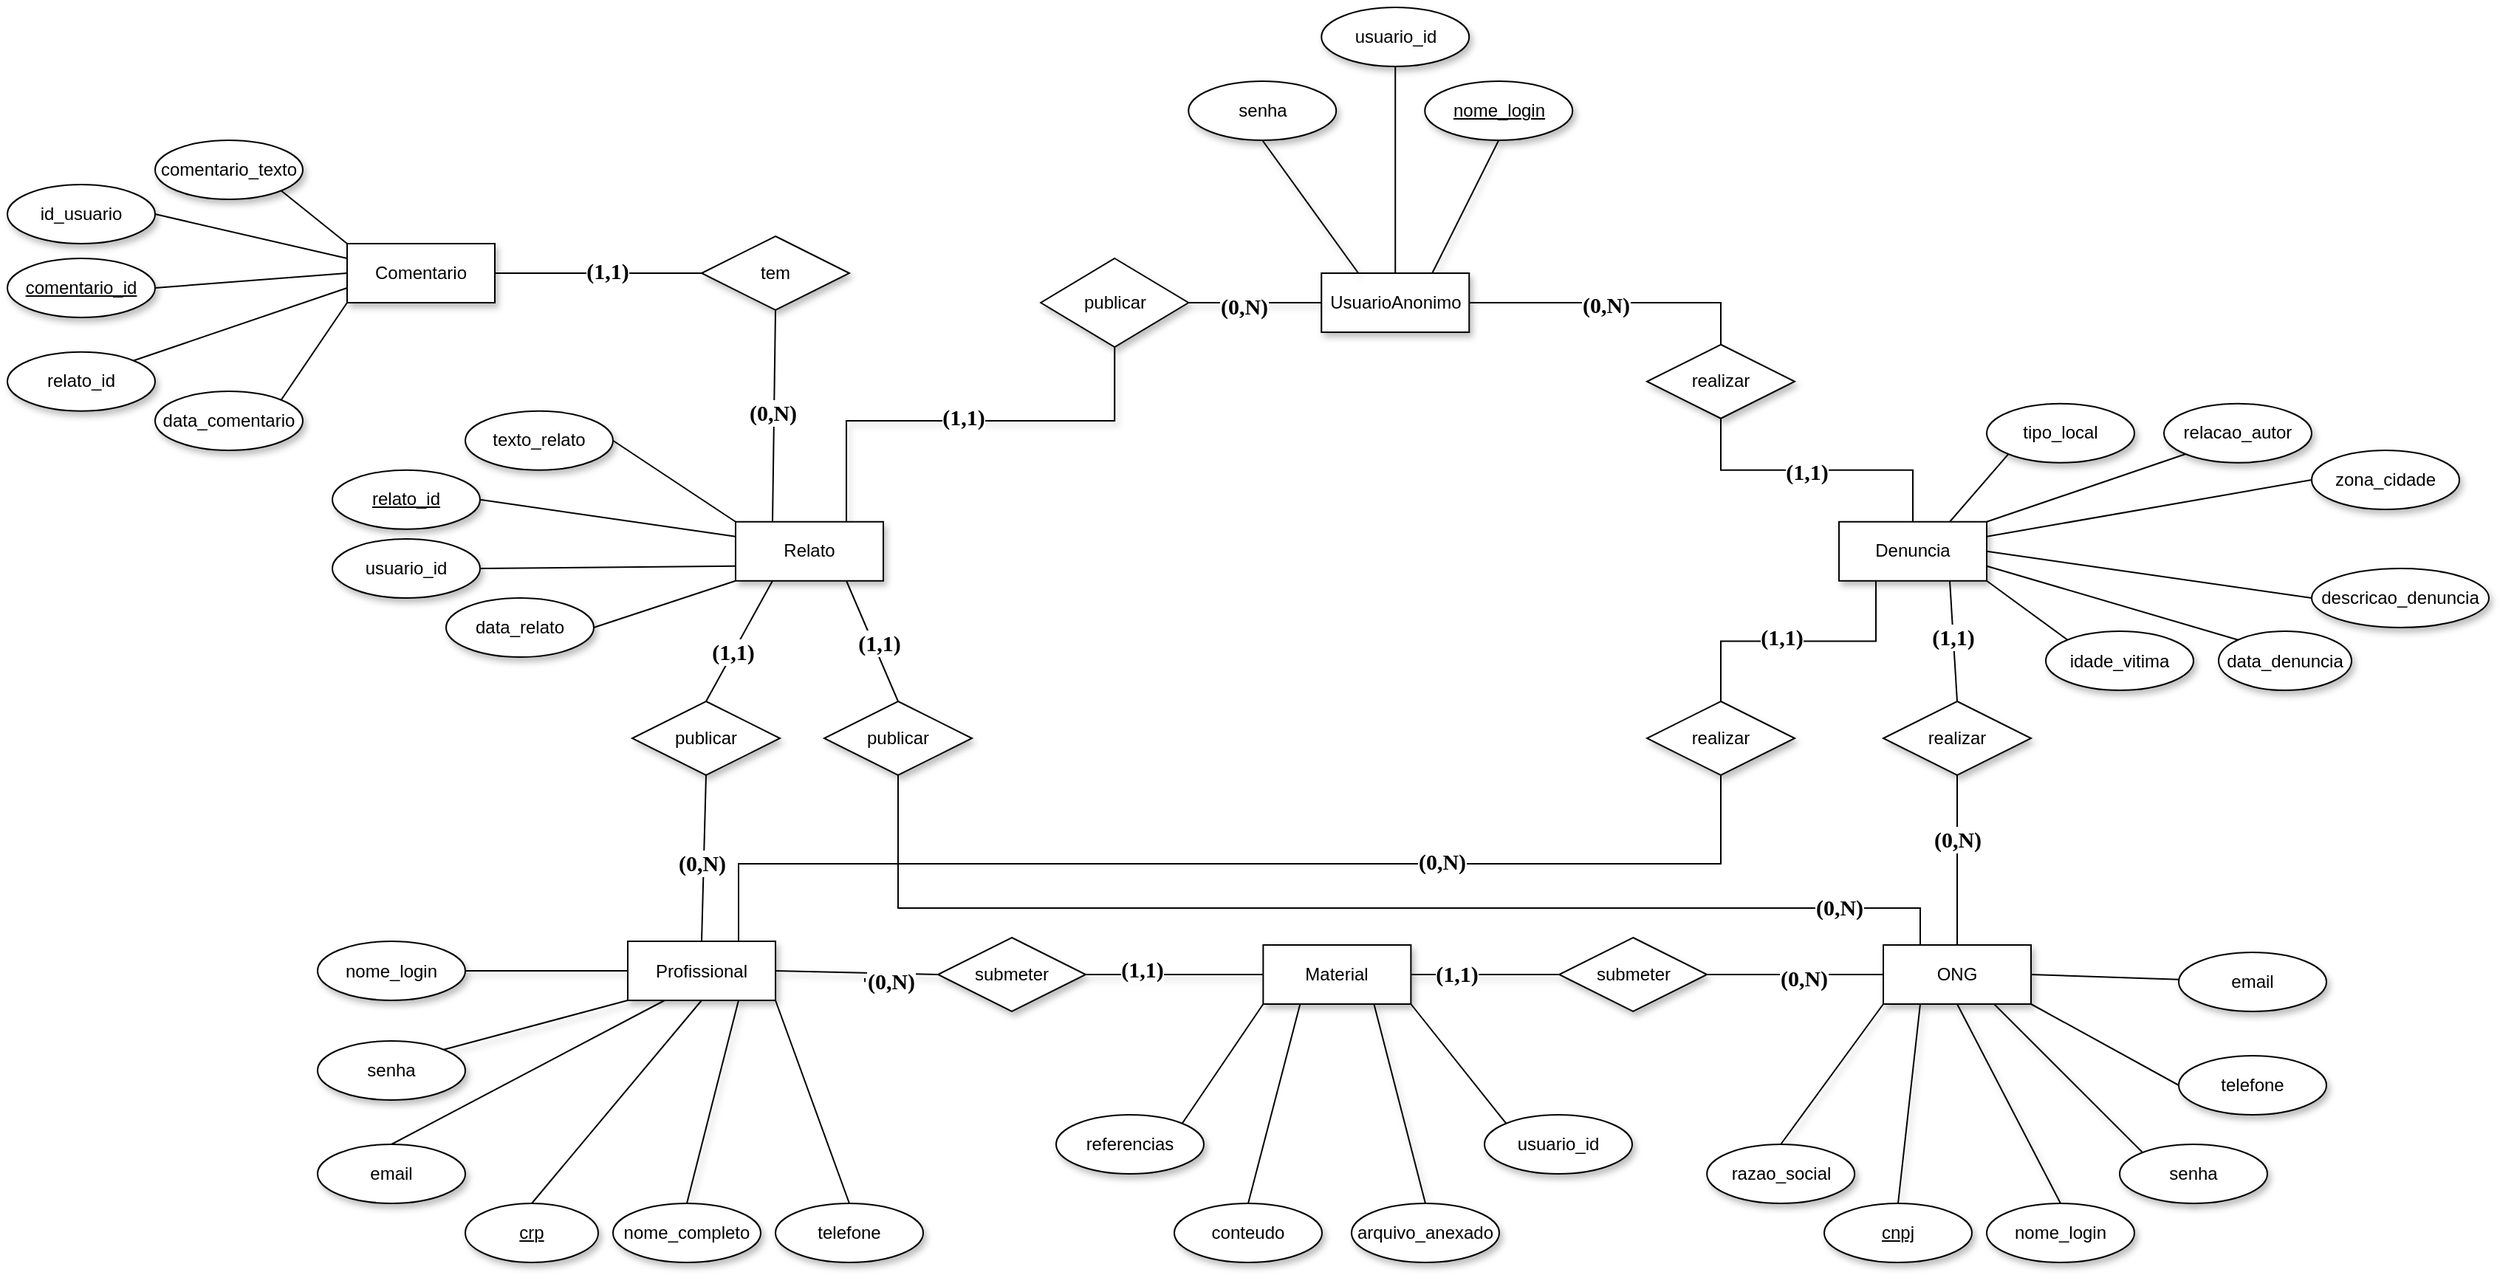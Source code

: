 <mxfile version="24.6.5" type="device">
  <diagram name="Página-1" id="iWiwzwbW_C4mwSXMXE-9">
    <mxGraphModel dx="1707" dy="1603" grid="1" gridSize="10" guides="1" tooltips="1" connect="1" arrows="1" fold="1" page="1" pageScale="1" pageWidth="827" pageHeight="1169" math="0" shadow="0">
      <root>
        <mxCell id="0" />
        <mxCell id="1" parent="0" />
        <mxCell id="LuY9t5Rripphyfl5IGte-61" style="rounded=0;orthogonalLoop=1;jettySize=auto;html=1;exitX=0;exitY=1;exitDx=0;exitDy=0;entryX=1;entryY=0;entryDx=0;entryDy=0;endArrow=none;endFill=0;labelBackgroundColor=none;strokeColor=default;fontColor=default;sketch=0;curveFitting=0;jiggle=0;shadow=1;fillStyle=auto;align=center;verticalAlign=middle;fontFamily=Helvetica;fontSize=12;fillColor=default;" parent="1" source="hKpoZKge59YQVljIcjRe-1" target="LuY9t5Rripphyfl5IGte-59" edge="1">
          <mxGeometry relative="1" as="geometry" />
        </mxCell>
        <mxCell id="LuY9t5Rripphyfl5IGte-62" style="rounded=0;orthogonalLoop=1;jettySize=auto;html=1;exitX=0;exitY=0.5;exitDx=0;exitDy=0;entryX=1;entryY=0.5;entryDx=0;entryDy=0;endArrow=none;endFill=0;labelBackgroundColor=none;strokeColor=default;fontColor=default;sketch=0;curveFitting=0;jiggle=0;shadow=1;fillStyle=auto;align=center;verticalAlign=middle;fontFamily=Helvetica;fontSize=12;fillColor=default;" parent="1" source="hKpoZKge59YQVljIcjRe-1" target="LuY9t5Rripphyfl5IGte-135" edge="1">
          <mxGeometry relative="1" as="geometry">
            <mxPoint x="-284.645" y="536.642" as="targetPoint" />
          </mxGeometry>
        </mxCell>
        <mxCell id="EmfGriHqmlcHN7oQIQZc-14" style="rounded=0;orthogonalLoop=1;jettySize=auto;html=1;entryX=0.5;entryY=0;entryDx=0;entryDy=0;endArrow=none;endFill=0;exitX=0.5;exitY=1;exitDx=0;exitDy=0;" parent="1" source="hKpoZKge59YQVljIcjRe-1" target="LuY9t5Rripphyfl5IGte-25" edge="1">
          <mxGeometry relative="1" as="geometry">
            <mxPoint x="-340" y="613" as="sourcePoint" />
            <mxPoint x="-500.0" y="647.5" as="targetPoint" />
          </mxGeometry>
        </mxCell>
        <mxCell id="q20xnqfmCr5g13peKQm8-17" style="rounded=0;hachureGap=4;orthogonalLoop=1;jettySize=auto;html=1;exitX=0.5;exitY=0;exitDx=0;exitDy=0;entryX=0.5;entryY=1;entryDx=0;entryDy=0;fontFamily=Architects Daughter;fontSource=https%3A%2F%2Ffonts.googleapis.com%2Fcss%3Ffamily%3DArchitects%2BDaughter;endArrow=none;endFill=0;" parent="1" source="hKpoZKge59YQVljIcjRe-1" target="q20xnqfmCr5g13peKQm8-16" edge="1">
          <mxGeometry relative="1" as="geometry" />
        </mxCell>
        <mxCell id="q20xnqfmCr5g13peKQm8-71" value="(0,N)" style="edgeLabel;html=1;align=center;verticalAlign=middle;resizable=0;points=[];sketch=1;hachureGap=4;jiggle=2;curveFitting=1;fontFamily=Times New Roman;fontSize=15;fontStyle=1" parent="q20xnqfmCr5g13peKQm8-17" vertex="1" connectable="0">
          <mxGeometry x="-0.036" y="2" relative="1" as="geometry">
            <mxPoint as="offset" />
          </mxGeometry>
        </mxCell>
        <mxCell id="q20xnqfmCr5g13peKQm8-39" style="edgeStyle=orthogonalEdgeStyle;rounded=0;hachureGap=4;orthogonalLoop=1;jettySize=auto;html=1;exitX=0.75;exitY=0;exitDx=0;exitDy=0;fontFamily=Architects Daughter;fontSource=https%3A%2F%2Ffonts.googleapis.com%2Fcss%3Ffamily%3DArchitects%2BDaughter;entryX=0.5;entryY=1;entryDx=0;entryDy=0;endArrow=none;endFill=0;horizontal=1;verticalAlign=middle;labelPosition=center;verticalLabelPosition=middle;align=center;labelBackgroundColor=default;fontColor=default;" parent="1" source="hKpoZKge59YQVljIcjRe-1" target="q20xnqfmCr5g13peKQm8-31" edge="1">
          <mxGeometry relative="1" as="geometry">
            <mxPoint x="230" y="540" as="targetPoint" />
            <Array as="points">
              <mxPoint x="-265" y="530" />
              <mxPoint x="400" y="530" />
            </Array>
          </mxGeometry>
        </mxCell>
        <mxCell id="q20xnqfmCr5g13peKQm8-72" value="(0,N)" style="edgeLabel;html=1;align=center;verticalAlign=middle;resizable=0;points=[];sketch=1;hachureGap=4;jiggle=2;curveFitting=1;fontFamily=Times New Roman;fontSize=15;fontStyle=1" parent="q20xnqfmCr5g13peKQm8-39" vertex="1" connectable="0">
          <mxGeometry x="-0.418" y="2" relative="1" as="geometry">
            <mxPoint x="302" as="offset" />
          </mxGeometry>
        </mxCell>
        <mxCell id="hKpoZKge59YQVljIcjRe-1" value="Profissional" style="rounded=0;arcSize=10;whiteSpace=wrap;html=1;align=center;labelBackgroundColor=none;fillColor=default;strokeColor=default;fontColor=default;sketch=0;curveFitting=0;jiggle=0;shadow=1;fillStyle=auto;verticalAlign=middle;fontFamily=Helvetica;fontSize=12;" parent="1" vertex="1">
          <mxGeometry x="-340" y="582.5" width="100" height="40" as="geometry" />
        </mxCell>
        <mxCell id="LuY9t5Rripphyfl5IGte-30" style="rounded=0;orthogonalLoop=1;jettySize=auto;html=1;exitX=0.5;exitY=0;exitDx=0;exitDy=0;entryX=0.75;entryY=1;entryDx=0;entryDy=0;endArrow=none;endFill=0;labelBackgroundColor=none;strokeColor=default;fontColor=default;sketch=0;curveFitting=0;jiggle=0;shadow=1;fillStyle=auto;align=center;verticalAlign=middle;fontFamily=Helvetica;fontSize=12;fillColor=default;" parent="1" source="hKpoZKge59YQVljIcjRe-2" target="hKpoZKge59YQVljIcjRe-1" edge="1">
          <mxGeometry relative="1" as="geometry">
            <mxPoint x="-90" y="672.5" as="targetPoint" />
          </mxGeometry>
        </mxCell>
        <mxCell id="hKpoZKge59YQVljIcjRe-2" value="nome_completo" style="ellipse;whiteSpace=wrap;html=1;align=center;labelBackgroundColor=none;fillColor=default;strokeColor=default;fontColor=default;rounded=0;sketch=0;curveFitting=0;jiggle=0;shadow=1;fillStyle=auto;verticalAlign=middle;fontFamily=Helvetica;fontSize=12;" parent="1" vertex="1">
          <mxGeometry x="-350" y="760" width="100" height="40" as="geometry" />
        </mxCell>
        <mxCell id="LuY9t5Rripphyfl5IGte-2" value="senha" style="ellipse;whiteSpace=wrap;html=1;align=center;labelBackgroundColor=none;fillColor=default;strokeColor=default;fontColor=default;rounded=0;sketch=0;curveFitting=0;jiggle=0;shadow=1;fillStyle=auto;verticalAlign=middle;fontFamily=Helvetica;fontSize=12;" parent="1" vertex="1">
          <mxGeometry x="39.62" width="100" height="40" as="geometry" />
        </mxCell>
        <mxCell id="LuY9t5Rripphyfl5IGte-21" style="rounded=0;orthogonalLoop=1;jettySize=auto;html=1;exitX=0.75;exitY=0;exitDx=0;exitDy=0;entryX=0.5;entryY=1;entryDx=0;entryDy=0;endArrow=none;endFill=0;labelBackgroundColor=none;strokeColor=default;fontColor=default;sketch=0;curveFitting=0;jiggle=0;shadow=1;fillStyle=auto;align=center;verticalAlign=middle;fontFamily=Helvetica;fontSize=12;fillColor=default;" parent="1" source="LuY9t5Rripphyfl5IGte-4" target="LuY9t5Rripphyfl5IGte-31" edge="1">
          <mxGeometry relative="1" as="geometry">
            <mxPoint x="223.62" y="70" as="targetPoint" />
          </mxGeometry>
        </mxCell>
        <mxCell id="q20xnqfmCr5g13peKQm8-35" style="edgeStyle=orthogonalEdgeStyle;rounded=0;hachureGap=4;orthogonalLoop=1;jettySize=auto;html=1;exitX=1;exitY=0.5;exitDx=0;exitDy=0;entryX=0.5;entryY=0;entryDx=0;entryDy=0;fontFamily=Architects Daughter;fontSource=https%3A%2F%2Ffonts.googleapis.com%2Fcss%3Ffamily%3DArchitects%2BDaughter;endArrow=none;endFill=0;" parent="1" source="LuY9t5Rripphyfl5IGte-4" target="q20xnqfmCr5g13peKQm8-34" edge="1">
          <mxGeometry relative="1" as="geometry" />
        </mxCell>
        <mxCell id="q20xnqfmCr5g13peKQm8-83" value="&lt;font face=&quot;Times New Roman&quot; style=&quot;font-size: 15px;&quot;&gt;&lt;b&gt;(0,N)&lt;/b&gt;&lt;/font&gt;" style="edgeLabel;html=1;align=center;verticalAlign=middle;resizable=0;points=[];sketch=1;hachureGap=4;jiggle=2;curveFitting=1;fontFamily=Architects Daughter;fontSource=https%3A%2F%2Ffonts.googleapis.com%2Fcss%3Ffamily%3DArchitects%2BDaughter;" parent="q20xnqfmCr5g13peKQm8-35" vertex="1" connectable="0">
          <mxGeometry x="-0.075" y="-1" relative="1" as="geometry">
            <mxPoint as="offset" />
          </mxGeometry>
        </mxCell>
        <mxCell id="LuY9t5Rripphyfl5IGte-4" value="UsuarioAnonimo" style="rounded=0;arcSize=10;whiteSpace=wrap;html=1;align=center;labelBackgroundColor=none;fillColor=default;strokeColor=default;fontColor=default;sketch=0;curveFitting=0;jiggle=0;shadow=1;fillStyle=auto;verticalAlign=middle;fontFamily=Helvetica;fontSize=12;" parent="1" vertex="1">
          <mxGeometry x="129.62" y="130" width="100" height="40" as="geometry" />
        </mxCell>
        <mxCell id="LuY9t5Rripphyfl5IGte-39" style="edgeStyle=orthogonalEdgeStyle;rounded=0;orthogonalLoop=1;jettySize=auto;html=1;exitX=0.75;exitY=0;exitDx=0;exitDy=0;entryX=0.5;entryY=1;entryDx=0;entryDy=0;endArrow=none;endFill=0;labelBackgroundColor=none;strokeColor=default;fontColor=default;sketch=0;curveFitting=0;jiggle=0;shadow=1;fillStyle=auto;align=center;verticalAlign=middle;fontFamily=Helvetica;fontSize=12;fillColor=default;" parent="1" source="LuY9t5Rripphyfl5IGte-10" target="LuY9t5Rripphyfl5IGte-38" edge="1">
          <mxGeometry relative="1" as="geometry">
            <Array as="points">
              <mxPoint x="-192" y="230" />
              <mxPoint x="-10" y="230" />
            </Array>
          </mxGeometry>
        </mxCell>
        <mxCell id="q20xnqfmCr5g13peKQm8-67" value="&lt;font style=&quot;font-size: 15px;&quot;&gt;(1,1)&lt;/font&gt;" style="edgeLabel;html=1;align=center;verticalAlign=middle;resizable=0;points=[];sketch=1;hachureGap=4;jiggle=2;curveFitting=1;fontFamily=Times New Roman;fontSize=15;fontStyle=1" parent="LuY9t5Rripphyfl5IGte-39" vertex="1" connectable="0">
          <mxGeometry x="-0.015" y="3" relative="1" as="geometry">
            <mxPoint as="offset" />
          </mxGeometry>
        </mxCell>
        <mxCell id="EmfGriHqmlcHN7oQIQZc-19" style="rounded=0;orthogonalLoop=1;jettySize=auto;html=1;exitX=0.25;exitY=0;exitDx=0;exitDy=0;entryX=0.5;entryY=1;entryDx=0;entryDy=0;endArrow=none;endFill=0;" parent="1" source="LuY9t5Rripphyfl5IGte-10" target="EmfGriHqmlcHN7oQIQZc-2" edge="1">
          <mxGeometry relative="1" as="geometry" />
        </mxCell>
        <mxCell id="q20xnqfmCr5g13peKQm8-65" value="&lt;font style=&quot;font-size: 15px;&quot;&gt;(0,N)&lt;/font&gt;" style="edgeLabel;html=1;align=center;verticalAlign=middle;resizable=0;points=[];sketch=1;hachureGap=4;jiggle=2;curveFitting=1;fontFamily=Times New Roman;fontStyle=1;fontSize=15;" parent="EmfGriHqmlcHN7oQIQZc-19" vertex="1" connectable="0">
          <mxGeometry x="0.044" y="1" relative="1" as="geometry">
            <mxPoint as="offset" />
          </mxGeometry>
        </mxCell>
        <mxCell id="EmfGriHqmlcHN7oQIQZc-20" style="rounded=0;orthogonalLoop=1;jettySize=auto;html=1;exitX=0;exitY=0;exitDx=0;exitDy=0;entryX=1;entryY=0.5;entryDx=0;entryDy=0;endArrow=none;endFill=0;" parent="1" source="LuY9t5Rripphyfl5IGte-10" target="OiR5odNGh1hFI9hVe7ye-8" edge="1">
          <mxGeometry relative="1" as="geometry" />
        </mxCell>
        <mxCell id="q20xnqfmCr5g13peKQm8-13" style="rounded=0;hachureGap=4;orthogonalLoop=1;jettySize=auto;html=1;exitX=0;exitY=1;exitDx=0;exitDy=0;entryX=1;entryY=0.5;entryDx=0;entryDy=0;fontFamily=Architects Daughter;fontSource=https%3A%2F%2Ffonts.googleapis.com%2Fcss%3Ffamily%3DArchitects%2BDaughter;endArrow=none;endFill=0;" parent="1" source="LuY9t5Rripphyfl5IGte-10" target="q20xnqfmCr5g13peKQm8-11" edge="1">
          <mxGeometry relative="1" as="geometry" />
        </mxCell>
        <mxCell id="q20xnqfmCr5g13peKQm8-22" style="rounded=0;hachureGap=4;orthogonalLoop=1;jettySize=auto;html=1;exitX=0.75;exitY=1;exitDx=0;exitDy=0;entryX=0.5;entryY=0;entryDx=0;entryDy=0;fontFamily=Architects Daughter;fontSource=https%3A%2F%2Ffonts.googleapis.com%2Fcss%3Ffamily%3DArchitects%2BDaughter;endArrow=none;endFill=0;" parent="1" source="LuY9t5Rripphyfl5IGte-10" target="q20xnqfmCr5g13peKQm8-20" edge="1">
          <mxGeometry relative="1" as="geometry" />
        </mxCell>
        <mxCell id="q20xnqfmCr5g13peKQm8-82" value="&lt;font face=&quot;Times New Roman&quot; style=&quot;font-size: 15px;&quot;&gt;&lt;b&gt;(1,1)&lt;/b&gt;&lt;/font&gt;" style="edgeLabel;html=1;align=center;verticalAlign=middle;resizable=0;points=[];sketch=1;hachureGap=4;jiggle=2;curveFitting=1;fontFamily=Architects Daughter;fontSource=https%3A%2F%2Ffonts.googleapis.com%2Fcss%3Ffamily%3DArchitects%2BDaughter;" parent="q20xnqfmCr5g13peKQm8-22" vertex="1" connectable="0">
          <mxGeometry x="0.055" y="4" relative="1" as="geometry">
            <mxPoint as="offset" />
          </mxGeometry>
        </mxCell>
        <mxCell id="xULdZ5vZbnuRNdjQo85l-6" style="rounded=0;hachureGap=4;orthogonalLoop=1;jettySize=auto;html=1;exitX=0;exitY=0.25;exitDx=0;exitDy=0;entryX=1;entryY=0.5;entryDx=0;entryDy=0;fontFamily=Architects Daughter;fontSource=https%3A%2F%2Ffonts.googleapis.com%2Fcss%3Ffamily%3DArchitects%2BDaughter;endArrow=none;endFill=0;" edge="1" parent="1" source="LuY9t5Rripphyfl5IGte-10" target="xULdZ5vZbnuRNdjQo85l-5">
          <mxGeometry relative="1" as="geometry" />
        </mxCell>
        <mxCell id="LuY9t5Rripphyfl5IGte-10" value="Relato" style="rounded=0;arcSize=10;whiteSpace=wrap;html=1;align=center;labelBackgroundColor=none;fillColor=default;strokeColor=default;fontColor=default;sketch=0;curveFitting=0;jiggle=0;shadow=1;fillStyle=auto;verticalAlign=middle;fontFamily=Helvetica;fontSize=12;" parent="1" vertex="1">
          <mxGeometry x="-267" y="298.38" width="100" height="40" as="geometry" />
        </mxCell>
        <mxCell id="LuY9t5Rripphyfl5IGte-42" style="edgeStyle=orthogonalEdgeStyle;rounded=0;orthogonalLoop=1;jettySize=auto;html=1;exitX=0;exitY=0.5;exitDx=0;exitDy=0;entryX=1;entryY=0.5;entryDx=0;entryDy=0;endArrow=none;endFill=0;labelBackgroundColor=none;strokeColor=default;fontColor=default;sketch=0;curveFitting=0;jiggle=0;shadow=1;fillStyle=auto;align=center;verticalAlign=middle;fontFamily=Helvetica;fontSize=12;fillColor=default;" parent="1" source="LuY9t5Rripphyfl5IGte-12" target="LuY9t5Rripphyfl5IGte-41" edge="1">
          <mxGeometry relative="1" as="geometry" />
        </mxCell>
        <mxCell id="q20xnqfmCr5g13peKQm8-80" value="(1,1)" style="edgeLabel;html=1;align=center;verticalAlign=middle;resizable=0;points=[];sketch=1;hachureGap=4;jiggle=2;curveFitting=1;fontFamily=Times New Roman;fontSize=15;fontStyle=1" parent="LuY9t5Rripphyfl5IGte-42" vertex="1" connectable="0">
          <mxGeometry x="0.377" y="-4" relative="1" as="geometry">
            <mxPoint as="offset" />
          </mxGeometry>
        </mxCell>
        <mxCell id="OiR5odNGh1hFI9hVe7ye-16" style="rounded=0;sketch=0;hachureGap=4;jiggle=0;curveFitting=0;orthogonalLoop=1;jettySize=auto;html=1;exitX=0.75;exitY=1;exitDx=0;exitDy=0;entryX=0.5;entryY=0;entryDx=0;entryDy=0;fontFamily=Helvetica;endArrow=none;endFill=0;strokeColor=default;shadow=1;fillStyle=auto;align=center;verticalAlign=middle;fontSize=12;fontColor=default;labelBackgroundColor=none;fillColor=default;" parent="1" source="LuY9t5Rripphyfl5IGte-12" target="OiR5odNGh1hFI9hVe7ye-13" edge="1">
          <mxGeometry relative="1" as="geometry" />
        </mxCell>
        <mxCell id="q20xnqfmCr5g13peKQm8-5" style="rounded=0;hachureGap=4;orthogonalLoop=1;jettySize=auto;html=1;exitX=0;exitY=1;exitDx=0;exitDy=0;entryX=1;entryY=0;entryDx=0;entryDy=0;fontFamily=Architects Daughter;fontSource=https%3A%2F%2Ffonts.googleapis.com%2Fcss%3Ffamily%3DArchitects%2BDaughter;endArrow=none;endFill=0;" parent="1" source="LuY9t5Rripphyfl5IGte-12" target="q20xnqfmCr5g13peKQm8-3" edge="1">
          <mxGeometry relative="1" as="geometry" />
        </mxCell>
        <mxCell id="q20xnqfmCr5g13peKQm8-7" style="rounded=0;hachureGap=4;orthogonalLoop=1;jettySize=auto;html=1;exitX=1;exitY=1;exitDx=0;exitDy=0;entryX=0;entryY=0;entryDx=0;entryDy=0;fontFamily=Architects Daughter;fontSource=https%3A%2F%2Ffonts.googleapis.com%2Fcss%3Ffamily%3DArchitects%2BDaughter;endArrow=none;endFill=0;" parent="1" source="LuY9t5Rripphyfl5IGte-12" target="q20xnqfmCr5g13peKQm8-6" edge="1">
          <mxGeometry relative="1" as="geometry" />
        </mxCell>
        <mxCell id="q20xnqfmCr5g13peKQm8-9" style="rounded=0;hachureGap=4;orthogonalLoop=1;jettySize=auto;html=1;exitX=0.25;exitY=1;exitDx=0;exitDy=0;entryX=0.5;entryY=0;entryDx=0;entryDy=0;fontFamily=Architects Daughter;fontSource=https%3A%2F%2Ffonts.googleapis.com%2Fcss%3Ffamily%3DArchitects%2BDaughter;endArrow=none;endFill=0;" parent="1" source="LuY9t5Rripphyfl5IGte-12" target="OiR5odNGh1hFI9hVe7ye-12" edge="1">
          <mxGeometry relative="1" as="geometry" />
        </mxCell>
        <mxCell id="LuY9t5Rripphyfl5IGte-12" value="Material" style="rounded=0;arcSize=10;whiteSpace=wrap;html=1;align=center;labelBackgroundColor=none;fillColor=default;strokeColor=default;fontColor=default;sketch=0;curveFitting=0;jiggle=0;shadow=1;fillStyle=auto;verticalAlign=middle;fontFamily=Helvetica;fontSize=12;" parent="1" vertex="1">
          <mxGeometry x="90.18" y="585" width="100" height="40" as="geometry" />
        </mxCell>
        <mxCell id="LuY9t5Rripphyfl5IGte-26" style="rounded=0;orthogonalLoop=1;jettySize=auto;html=1;exitX=0.25;exitY=1;exitDx=0;exitDy=0;entryX=0.5;entryY=0;entryDx=0;entryDy=0;endArrow=none;endFill=0;labelBackgroundColor=none;strokeColor=default;fontColor=default;sketch=0;curveFitting=0;jiggle=0;shadow=1;fillStyle=auto;align=center;verticalAlign=middle;fontFamily=Helvetica;fontSize=12;fillColor=default;" parent="1" source="LuY9t5Rripphyfl5IGte-17" target="LuY9t5Rripphyfl5IGte-24" edge="1">
          <mxGeometry relative="1" as="geometry" />
        </mxCell>
        <mxCell id="LuY9t5Rripphyfl5IGte-66" style="rounded=0;orthogonalLoop=1;jettySize=auto;html=1;exitX=0.75;exitY=1;exitDx=0;exitDy=0;entryX=0.5;entryY=1;entryDx=0;entryDy=0;endArrow=none;endFill=0;labelBackgroundColor=none;strokeColor=default;fontColor=default;sketch=0;curveFitting=0;jiggle=0;shadow=1;fillStyle=auto;align=center;verticalAlign=middle;fontFamily=Helvetica;fontSize=12;fillColor=default;" parent="1" source="LuY9t5Rripphyfl5IGte-17" target="LuY9t5Rripphyfl5IGte-64" edge="1">
          <mxGeometry relative="1" as="geometry" />
        </mxCell>
        <mxCell id="LuY9t5Rripphyfl5IGte-67" style="rounded=0;orthogonalLoop=1;jettySize=auto;html=1;exitX=0.5;exitY=1;exitDx=0;exitDy=0;entryX=0.5;entryY=0;entryDx=0;entryDy=0;endArrow=none;endFill=0;labelBackgroundColor=none;strokeColor=default;fontColor=default;sketch=0;curveFitting=0;jiggle=0;shadow=1;fillStyle=auto;align=center;verticalAlign=middle;fontFamily=Helvetica;fontSize=12;fillColor=default;" parent="1" source="LuY9t5Rripphyfl5IGte-17" target="LuY9t5Rripphyfl5IGte-134" edge="1">
          <mxGeometry relative="1" as="geometry">
            <mxPoint x="797" y="590" as="targetPoint" />
          </mxGeometry>
        </mxCell>
        <mxCell id="q20xnqfmCr5g13peKQm8-40" style="edgeStyle=orthogonalEdgeStyle;rounded=0;hachureGap=4;orthogonalLoop=1;jettySize=auto;html=1;exitX=0.25;exitY=0;exitDx=0;exitDy=0;fontFamily=Architects Daughter;fontSource=https%3A%2F%2Ffonts.googleapis.com%2Fcss%3Ffamily%3DArchitects%2BDaughter;endArrow=none;endFill=0;" parent="1" source="LuY9t5Rripphyfl5IGte-17" target="q20xnqfmCr5g13peKQm8-20" edge="1">
          <mxGeometry relative="1" as="geometry">
            <Array as="points">
              <mxPoint x="535" y="560" />
              <mxPoint x="-157" y="560" />
            </Array>
          </mxGeometry>
        </mxCell>
        <mxCell id="q20xnqfmCr5g13peKQm8-73" value="(0,N)" style="edgeLabel;html=1;align=center;verticalAlign=middle;resizable=0;points=[];sketch=1;hachureGap=4;jiggle=2;curveFitting=1;fontFamily=Times New Roman;fontSize=15;fontStyle=1" parent="q20xnqfmCr5g13peKQm8-40" vertex="1" connectable="0">
          <mxGeometry x="0.955" relative="1" as="geometry">
            <mxPoint x="637" y="71" as="offset" />
          </mxGeometry>
        </mxCell>
        <mxCell id="q20xnqfmCr5g13peKQm8-47" style="rounded=0;hachureGap=4;orthogonalLoop=1;jettySize=auto;html=1;entryX=0;entryY=0.5;entryDx=0;entryDy=0;fontFamily=Architects Daughter;fontSource=https%3A%2F%2Ffonts.googleapis.com%2Fcss%3Ffamily%3DArchitects%2BDaughter;endArrow=none;endFill=0;exitX=1;exitY=1;exitDx=0;exitDy=0;" parent="1" source="LuY9t5Rripphyfl5IGte-17" target="q20xnqfmCr5g13peKQm8-46" edge="1">
          <mxGeometry relative="1" as="geometry">
            <mxPoint x="620" y="620" as="sourcePoint" />
          </mxGeometry>
        </mxCell>
        <mxCell id="q20xnqfmCr5g13peKQm8-50" style="rounded=0;hachureGap=4;orthogonalLoop=1;jettySize=auto;html=1;exitX=1;exitY=0.5;exitDx=0;exitDy=0;fontFamily=Architects Daughter;fontSource=https%3A%2F%2Ffonts.googleapis.com%2Fcss%3Ffamily%3DArchitects%2BDaughter;endArrow=none;endFill=0;" parent="1" source="LuY9t5Rripphyfl5IGte-17" target="q20xnqfmCr5g13peKQm8-48" edge="1">
          <mxGeometry relative="1" as="geometry" />
        </mxCell>
        <mxCell id="q20xnqfmCr5g13peKQm8-52" style="rounded=0;hachureGap=4;orthogonalLoop=1;jettySize=auto;html=1;exitX=0.5;exitY=0;exitDx=0;exitDy=0;entryX=0.5;entryY=1;entryDx=0;entryDy=0;fontFamily=Architects Daughter;fontSource=https%3A%2F%2Ffonts.googleapis.com%2Fcss%3Ffamily%3DArchitects%2BDaughter;endArrow=none;endFill=0;" parent="1" source="LuY9t5Rripphyfl5IGte-17" target="q20xnqfmCr5g13peKQm8-32" edge="1">
          <mxGeometry relative="1" as="geometry" />
        </mxCell>
        <mxCell id="q20xnqfmCr5g13peKQm8-75" value="(0,N)" style="edgeLabel;html=1;align=center;verticalAlign=middle;resizable=0;points=[];sketch=1;hachureGap=4;jiggle=2;curveFitting=1;fontFamily=Times New Roman;fontSize=15;fontStyle=1" parent="q20xnqfmCr5g13peKQm8-52" vertex="1" connectable="0">
          <mxGeometry x="0.253" relative="1" as="geometry">
            <mxPoint as="offset" />
          </mxGeometry>
        </mxCell>
        <mxCell id="LuY9t5Rripphyfl5IGte-17" value="ONG" style="rounded=0;arcSize=10;whiteSpace=wrap;html=1;align=center;labelBackgroundColor=none;fillColor=default;strokeColor=default;fontColor=default;sketch=0;curveFitting=0;jiggle=0;shadow=1;fillStyle=auto;verticalAlign=middle;fontFamily=Helvetica;fontSize=12;" parent="1" vertex="1">
          <mxGeometry x="510" y="585" width="100" height="40" as="geometry" />
        </mxCell>
        <mxCell id="LuY9t5Rripphyfl5IGte-20" style="rounded=0;orthogonalLoop=1;jettySize=auto;html=1;exitX=0.25;exitY=0;exitDx=0;exitDy=0;entryX=0.5;entryY=1;entryDx=0;entryDy=0;endArrow=none;endFill=0;labelBackgroundColor=none;strokeColor=default;fontColor=default;sketch=0;curveFitting=0;jiggle=0;shadow=1;fillStyle=auto;align=center;verticalAlign=middle;fontFamily=Helvetica;fontSize=12;fillColor=default;" parent="1" source="LuY9t5Rripphyfl5IGte-4" target="LuY9t5Rripphyfl5IGte-2" edge="1">
          <mxGeometry relative="1" as="geometry" />
        </mxCell>
        <mxCell id="LuY9t5Rripphyfl5IGte-27" style="rounded=0;orthogonalLoop=1;jettySize=auto;html=1;exitX=0.5;exitY=0;exitDx=0;exitDy=0;entryX=0;entryY=1;entryDx=0;entryDy=0;endArrow=none;endFill=0;labelBackgroundColor=none;strokeColor=default;fontColor=default;sketch=0;curveFitting=0;jiggle=0;shadow=1;fillStyle=auto;align=center;verticalAlign=middle;fontFamily=Helvetica;fontSize=12;fillColor=default;" parent="1" source="LuY9t5Rripphyfl5IGte-22" target="LuY9t5Rripphyfl5IGte-17" edge="1">
          <mxGeometry relative="1" as="geometry" />
        </mxCell>
        <mxCell id="LuY9t5Rripphyfl5IGte-22" value="razao_social" style="ellipse;whiteSpace=wrap;html=1;align=center;labelBackgroundColor=none;fillColor=default;strokeColor=default;fontColor=default;rounded=0;sketch=0;curveFitting=0;jiggle=0;shadow=1;fillStyle=auto;verticalAlign=middle;fontFamily=Helvetica;fontSize=12;" parent="1" vertex="1">
          <mxGeometry x="390.58" y="720" width="100" height="40" as="geometry" />
        </mxCell>
        <mxCell id="LuY9t5Rripphyfl5IGte-24" value="cnpj" style="ellipse;whiteSpace=wrap;html=1;align=center;fontStyle=4;labelBackgroundColor=none;fillColor=default;strokeColor=default;fontColor=default;rounded=0;sketch=0;curveFitting=0;jiggle=0;shadow=1;fillStyle=auto;verticalAlign=middle;fontFamily=Helvetica;fontSize=12;" parent="1" vertex="1">
          <mxGeometry x="470" y="760" width="100" height="40" as="geometry" />
        </mxCell>
        <mxCell id="LuY9t5Rripphyfl5IGte-25" value="crp" style="ellipse;whiteSpace=wrap;html=1;align=center;fontStyle=4;labelBackgroundColor=none;fillColor=default;strokeColor=default;fontColor=default;rounded=0;sketch=0;curveFitting=0;jiggle=0;shadow=1;fillStyle=auto;verticalAlign=middle;fontFamily=Helvetica;fontSize=12;" parent="1" vertex="1">
          <mxGeometry x="-450" y="760" width="90" height="40" as="geometry" />
        </mxCell>
        <mxCell id="LuY9t5Rripphyfl5IGte-31" value="nome_login" style="ellipse;whiteSpace=wrap;html=1;align=center;fontStyle=4;labelBackgroundColor=none;fillColor=default;strokeColor=default;fontColor=default;rounded=0;sketch=0;curveFitting=0;jiggle=0;shadow=1;fillStyle=auto;verticalAlign=middle;fontFamily=Helvetica;fontSize=12;" parent="1" vertex="1">
          <mxGeometry x="199.62" width="100" height="40" as="geometry" />
        </mxCell>
        <mxCell id="LuY9t5Rripphyfl5IGte-40" style="edgeStyle=orthogonalEdgeStyle;rounded=0;orthogonalLoop=1;jettySize=auto;html=1;exitX=1;exitY=0.5;exitDx=0;exitDy=0;entryX=0;entryY=0.5;entryDx=0;entryDy=0;endArrow=none;endFill=0;labelBackgroundColor=none;strokeColor=default;fontColor=default;sketch=0;curveFitting=0;jiggle=0;shadow=1;fillStyle=auto;align=center;verticalAlign=middle;fontFamily=Helvetica;fontSize=12;fillColor=default;" parent="1" source="LuY9t5Rripphyfl5IGte-38" target="LuY9t5Rripphyfl5IGte-4" edge="1">
          <mxGeometry relative="1" as="geometry" />
        </mxCell>
        <mxCell id="q20xnqfmCr5g13peKQm8-68" value="(0,N)" style="edgeLabel;html=1;align=center;verticalAlign=middle;resizable=0;points=[];sketch=1;hachureGap=4;jiggle=2;curveFitting=1;fontFamily=Times New Roman;fontSize=15;fontStyle=1" parent="LuY9t5Rripphyfl5IGte-40" vertex="1" connectable="0">
          <mxGeometry x="-0.173" y="-2" relative="1" as="geometry">
            <mxPoint as="offset" />
          </mxGeometry>
        </mxCell>
        <mxCell id="LuY9t5Rripphyfl5IGte-38" value="publicar" style="shape=rhombus;perimeter=rhombusPerimeter;whiteSpace=wrap;html=1;align=center;labelBackgroundColor=none;fillColor=default;strokeColor=default;fontColor=default;rounded=0;sketch=0;curveFitting=0;jiggle=0;shadow=1;fillStyle=auto;verticalAlign=middle;fontFamily=Helvetica;fontSize=12;" parent="1" vertex="1">
          <mxGeometry x="-60.38" y="120" width="100" height="60" as="geometry" />
        </mxCell>
        <mxCell id="LuY9t5Rripphyfl5IGte-43" style="rounded=0;orthogonalLoop=1;jettySize=auto;html=1;exitX=0;exitY=0.5;exitDx=0;exitDy=0;entryX=1;entryY=0.5;entryDx=0;entryDy=0;endArrow=none;endFill=0;labelBackgroundColor=none;strokeColor=default;fontColor=default;sketch=0;curveFitting=0;jiggle=0;shadow=1;fillStyle=auto;align=center;verticalAlign=middle;fontFamily=Helvetica;fontSize=12;fillColor=default;" parent="1" source="LuY9t5Rripphyfl5IGte-41" target="hKpoZKge59YQVljIcjRe-1" edge="1">
          <mxGeometry relative="1" as="geometry" />
        </mxCell>
        <mxCell id="LuY9t5Rripphyfl5IGte-51" value="&#39;" style="edgeLabel;html=1;align=center;verticalAlign=middle;resizable=0;points=[];labelBackgroundColor=none;fontColor=default;rounded=0;sketch=0;curveFitting=0;jiggle=0;shadow=1;fillStyle=auto;strokeColor=default;fontFamily=Helvetica;fontSize=12;fillColor=default;" parent="LuY9t5Rripphyfl5IGte-43" vertex="1" connectable="0">
          <mxGeometry x="-0.079" y="8" relative="1" as="geometry">
            <mxPoint as="offset" />
          </mxGeometry>
        </mxCell>
        <mxCell id="q20xnqfmCr5g13peKQm8-81" value="(0,N)" style="edgeLabel;html=1;align=center;verticalAlign=middle;resizable=0;points=[];sketch=1;hachureGap=4;jiggle=2;curveFitting=1;fontFamily=Times New Roman;fontSize=15;fontStyle=1" parent="LuY9t5Rripphyfl5IGte-43" vertex="1" connectable="0">
          <mxGeometry x="-0.42" y="4" relative="1" as="geometry">
            <mxPoint as="offset" />
          </mxGeometry>
        </mxCell>
        <mxCell id="LuY9t5Rripphyfl5IGte-41" value="submeter" style="shape=rhombus;perimeter=rhombusPerimeter;whiteSpace=wrap;html=1;align=center;labelBackgroundColor=none;fillColor=default;strokeColor=default;fontColor=default;rounded=0;sketch=0;curveFitting=0;jiggle=0;shadow=1;fillStyle=auto;verticalAlign=middle;fontFamily=Helvetica;fontSize=12;" parent="1" vertex="1">
          <mxGeometry x="-130" y="580" width="100" height="50" as="geometry" />
        </mxCell>
        <mxCell id="LuY9t5Rripphyfl5IGte-46" style="edgeStyle=orthogonalEdgeStyle;rounded=0;orthogonalLoop=1;jettySize=auto;html=1;exitX=0;exitY=0.5;exitDx=0;exitDy=0;entryX=1;entryY=0.5;entryDx=0;entryDy=0;endArrow=none;endFill=0;labelBackgroundColor=none;strokeColor=default;fontColor=default;sketch=0;curveFitting=0;jiggle=0;shadow=1;fillStyle=auto;align=center;verticalAlign=middle;fontFamily=Helvetica;fontSize=12;fillColor=default;" parent="1" source="LuY9t5Rripphyfl5IGte-45" target="LuY9t5Rripphyfl5IGte-12" edge="1">
          <mxGeometry relative="1" as="geometry" />
        </mxCell>
        <mxCell id="q20xnqfmCr5g13peKQm8-79" value="(1,1)" style="edgeLabel;html=1;align=center;verticalAlign=middle;resizable=0;points=[];sketch=1;hachureGap=4;jiggle=2;curveFitting=1;fontFamily=Times New Roman;fontSize=15;fontStyle=1" parent="LuY9t5Rripphyfl5IGte-46" vertex="1" connectable="0">
          <mxGeometry x="0.399" y="-1" relative="1" as="geometry">
            <mxPoint as="offset" />
          </mxGeometry>
        </mxCell>
        <mxCell id="q20xnqfmCr5g13peKQm8-2" style="rounded=0;hachureGap=4;orthogonalLoop=1;jettySize=auto;html=1;exitX=1;exitY=0.5;exitDx=0;exitDy=0;entryX=0;entryY=0.5;entryDx=0;entryDy=0;fontFamily=Architects Daughter;fontSource=https%3A%2F%2Ffonts.googleapis.com%2Fcss%3Ffamily%3DArchitects%2BDaughter;endArrow=none;endFill=0;" parent="1" source="LuY9t5Rripphyfl5IGte-45" target="LuY9t5Rripphyfl5IGte-17" edge="1">
          <mxGeometry relative="1" as="geometry" />
        </mxCell>
        <mxCell id="q20xnqfmCr5g13peKQm8-78" value="(0,N)" style="edgeLabel;html=1;align=center;verticalAlign=middle;resizable=0;points=[];sketch=1;hachureGap=4;jiggle=2;curveFitting=1;fontFamily=Times New Roman;fontSize=15;fontStyle=1" parent="q20xnqfmCr5g13peKQm8-2" vertex="1" connectable="0">
          <mxGeometry x="0.09" y="-2" relative="1" as="geometry">
            <mxPoint as="offset" />
          </mxGeometry>
        </mxCell>
        <mxCell id="LuY9t5Rripphyfl5IGte-45" value="submeter" style="shape=rhombus;perimeter=rhombusPerimeter;whiteSpace=wrap;html=1;align=center;labelBackgroundColor=none;fillColor=default;strokeColor=default;fontColor=default;rounded=0;sketch=0;curveFitting=0;jiggle=0;shadow=1;fillStyle=auto;verticalAlign=middle;fontFamily=Helvetica;fontSize=12;" parent="1" vertex="1">
          <mxGeometry x="290.58" y="580" width="100" height="50" as="geometry" />
        </mxCell>
        <mxCell id="LuY9t5Rripphyfl5IGte-59" value="senha" style="ellipse;whiteSpace=wrap;html=1;align=center;labelBackgroundColor=none;fillColor=default;strokeColor=default;fontColor=default;rounded=0;sketch=0;curveFitting=0;jiggle=0;shadow=1;fillStyle=auto;verticalAlign=middle;fontFamily=Helvetica;fontSize=12;" parent="1" vertex="1">
          <mxGeometry x="-550" y="650" width="100" height="40" as="geometry" />
        </mxCell>
        <mxCell id="LuY9t5Rripphyfl5IGte-64" value="senha" style="ellipse;whiteSpace=wrap;html=1;align=center;labelBackgroundColor=none;fillColor=default;strokeColor=default;fontColor=default;rounded=0;sketch=0;curveFitting=0;jiggle=0;shadow=1;fillStyle=auto;verticalAlign=middle;fontFamily=Helvetica;fontSize=12;" parent="1" vertex="1">
          <mxGeometry x="670" y="720" width="100" height="40" as="geometry" />
        </mxCell>
        <mxCell id="LuY9t5Rripphyfl5IGte-134" value="nome_login" style="ellipse;whiteSpace=wrap;html=1;align=center;labelBackgroundColor=none;fillColor=default;strokeColor=default;fontColor=default;rounded=0;sketch=0;curveFitting=0;jiggle=0;shadow=1;fillStyle=auto;verticalAlign=middle;fontFamily=Helvetica;fontSize=12;" parent="1" vertex="1">
          <mxGeometry x="580" y="760" width="100" height="40" as="geometry" />
        </mxCell>
        <mxCell id="LuY9t5Rripphyfl5IGte-135" value="nome_login" style="shape=ellipse;whiteSpace=wrap;html=1;align=center;labelBackgroundColor=none;rounded=0;sketch=0;curveFitting=0;jiggle=0;shadow=1;fillStyle=auto;strokeColor=default;verticalAlign=middle;fontFamily=Helvetica;fontSize=12;fontColor=default;fillColor=default;" parent="1" vertex="1">
          <mxGeometry x="-550" y="582.5" width="100" height="40" as="geometry" />
        </mxCell>
        <mxCell id="OiR5odNGh1hFI9hVe7ye-8" value="texto_relato" style="ellipse;whiteSpace=wrap;html=1;align=center;labelBackgroundColor=none;fillColor=default;strokeColor=default;fontColor=default;rounded=0;sketch=0;curveFitting=0;jiggle=0;shadow=1;fillStyle=auto;verticalAlign=middle;fontFamily=Helvetica;fontSize=12;" parent="1" vertex="1">
          <mxGeometry x="-450" y="223.38" width="100" height="40" as="geometry" />
        </mxCell>
        <mxCell id="OiR5odNGh1hFI9hVe7ye-12" value="conteudo" style="ellipse;whiteSpace=wrap;html=1;align=center;labelBackgroundColor=none;fillColor=default;strokeColor=default;fontColor=default;rounded=0;sketch=0;curveFitting=0;jiggle=0;shadow=1;fillStyle=auto;verticalAlign=middle;fontFamily=Helvetica;fontSize=12;" parent="1" vertex="1">
          <mxGeometry x="30.0" y="760" width="100" height="40" as="geometry" />
        </mxCell>
        <mxCell id="OiR5odNGh1hFI9hVe7ye-13" value="arquivo_anexado" style="ellipse;whiteSpace=wrap;html=1;align=center;labelBackgroundColor=none;fillColor=default;strokeColor=default;fontColor=default;rounded=0;sketch=0;curveFitting=0;jiggle=0;shadow=1;fillStyle=auto;verticalAlign=middle;fontFamily=Helvetica;fontSize=12;" parent="1" vertex="1">
          <mxGeometry x="150" y="760" width="100" height="40" as="geometry" />
        </mxCell>
        <mxCell id="EmfGriHqmlcHN7oQIQZc-7" style="rounded=0;orthogonalLoop=1;jettySize=auto;html=1;exitX=0;exitY=0;exitDx=0;exitDy=0;entryX=1;entryY=1;entryDx=0;entryDy=0;endArrow=none;endFill=0;" parent="1" source="EmfGriHqmlcHN7oQIQZc-1" target="EmfGriHqmlcHN7oQIQZc-6" edge="1">
          <mxGeometry relative="1" as="geometry" />
        </mxCell>
        <mxCell id="q20xnqfmCr5g13peKQm8-15" style="rounded=0;hachureGap=4;orthogonalLoop=1;jettySize=auto;html=1;exitX=0;exitY=0.75;exitDx=0;exitDy=0;entryX=1;entryY=0;entryDx=0;entryDy=0;fontFamily=Architects Daughter;fontSource=https%3A%2F%2Ffonts.googleapis.com%2Fcss%3Ffamily%3DArchitects%2BDaughter;endArrow=none;endFill=0;" parent="1" source="EmfGriHqmlcHN7oQIQZc-1" target="q20xnqfmCr5g13peKQm8-14" edge="1">
          <mxGeometry relative="1" as="geometry" />
        </mxCell>
        <mxCell id="xULdZ5vZbnuRNdjQo85l-2" style="rounded=0;hachureGap=4;orthogonalLoop=1;jettySize=auto;html=1;exitX=0;exitY=1;exitDx=0;exitDy=0;entryX=1;entryY=0;entryDx=0;entryDy=0;fontFamily=Architects Daughter;fontSource=https%3A%2F%2Ffonts.googleapis.com%2Fcss%3Ffamily%3DArchitects%2BDaughter;endArrow=none;endFill=0;" edge="1" parent="1" source="EmfGriHqmlcHN7oQIQZc-1" target="xULdZ5vZbnuRNdjQo85l-1">
          <mxGeometry relative="1" as="geometry" />
        </mxCell>
        <mxCell id="xULdZ5vZbnuRNdjQo85l-4" style="rounded=0;hachureGap=4;orthogonalLoop=1;jettySize=auto;html=1;exitX=0;exitY=0.5;exitDx=0;exitDy=0;entryX=1;entryY=0.5;entryDx=0;entryDy=0;fontFamily=Architects Daughter;fontSource=https%3A%2F%2Ffonts.googleapis.com%2Fcss%3Ffamily%3DArchitects%2BDaughter;endArrow=none;endFill=0;" edge="1" parent="1" source="EmfGriHqmlcHN7oQIQZc-1" target="xULdZ5vZbnuRNdjQo85l-3">
          <mxGeometry relative="1" as="geometry" />
        </mxCell>
        <mxCell id="EmfGriHqmlcHN7oQIQZc-1" value="Comentario" style="rounded=0;arcSize=10;whiteSpace=wrap;html=1;align=center;labelBackgroundColor=none;fillColor=default;strokeColor=default;fontColor=default;sketch=0;curveFitting=0;jiggle=0;shadow=1;fillStyle=auto;verticalAlign=middle;fontFamily=Helvetica;fontSize=12;" parent="1" vertex="1">
          <mxGeometry x="-530" y="110" width="100" height="40" as="geometry" />
        </mxCell>
        <mxCell id="EmfGriHqmlcHN7oQIQZc-5" style="edgeStyle=orthogonalEdgeStyle;rounded=0;orthogonalLoop=1;jettySize=auto;html=1;exitX=0;exitY=0.5;exitDx=0;exitDy=0;endArrow=none;endFill=0;" parent="1" source="EmfGriHqmlcHN7oQIQZc-2" target="EmfGriHqmlcHN7oQIQZc-1" edge="1">
          <mxGeometry relative="1" as="geometry" />
        </mxCell>
        <mxCell id="q20xnqfmCr5g13peKQm8-66" value="&lt;font style=&quot;font-size: 15px;&quot;&gt;&lt;span style=&quot;font-size: 15px;&quot;&gt;(1,1)&lt;/span&gt;&lt;/font&gt;" style="edgeLabel;html=1;align=center;verticalAlign=middle;resizable=0;points=[];sketch=1;hachureGap=4;jiggle=2;curveFitting=1;fontFamily=Times New Roman;fontSize=15;fontStyle=1" parent="EmfGriHqmlcHN7oQIQZc-5" vertex="1" connectable="0">
          <mxGeometry x="-0.089" y="-2" relative="1" as="geometry">
            <mxPoint as="offset" />
          </mxGeometry>
        </mxCell>
        <mxCell id="EmfGriHqmlcHN7oQIQZc-2" value="tem" style="shape=rhombus;perimeter=rhombusPerimeter;whiteSpace=wrap;html=1;align=center;labelBackgroundColor=none;fillColor=default;strokeColor=default;fontColor=default;rounded=0;sketch=0;curveFitting=0;jiggle=0;shadow=1;fillStyle=auto;verticalAlign=middle;fontFamily=Helvetica;fontSize=12;" parent="1" vertex="1">
          <mxGeometry x="-290" y="105" width="100" height="50" as="geometry" />
        </mxCell>
        <mxCell id="EmfGriHqmlcHN7oQIQZc-6" value="comentario_texto" style="ellipse;whiteSpace=wrap;html=1;align=center;labelBackgroundColor=none;fillColor=default;strokeColor=default;fontColor=default;rounded=0;sketch=0;curveFitting=0;jiggle=0;shadow=1;fillStyle=auto;verticalAlign=middle;fontFamily=Helvetica;fontSize=12;" parent="1" vertex="1">
          <mxGeometry x="-660" y="40" width="100" height="40" as="geometry" />
        </mxCell>
        <mxCell id="EmfGriHqmlcHN7oQIQZc-9" style="rounded=0;orthogonalLoop=1;jettySize=auto;html=1;exitX=1;exitY=0.5;exitDx=0;exitDy=0;entryX=0;entryY=0.25;entryDx=0;entryDy=0;endArrow=none;endFill=0;" parent="1" source="EmfGriHqmlcHN7oQIQZc-8" target="EmfGriHqmlcHN7oQIQZc-1" edge="1">
          <mxGeometry relative="1" as="geometry" />
        </mxCell>
        <mxCell id="EmfGriHqmlcHN7oQIQZc-8" value="id_usuario" style="ellipse;whiteSpace=wrap;html=1;align=center;labelBackgroundColor=none;fillColor=default;strokeColor=default;fontColor=default;rounded=0;sketch=0;curveFitting=0;jiggle=0;shadow=1;fillStyle=auto;verticalAlign=middle;fontFamily=Helvetica;fontSize=12;" parent="1" vertex="1">
          <mxGeometry x="-760" y="70" width="100" height="40" as="geometry" />
        </mxCell>
        <mxCell id="EmfGriHqmlcHN7oQIQZc-16" style="rounded=0;orthogonalLoop=1;jettySize=auto;html=1;exitX=0.5;exitY=0;exitDx=0;exitDy=0;entryX=0.25;entryY=1;entryDx=0;entryDy=0;endArrow=none;endFill=0;" parent="1" source="EmfGriHqmlcHN7oQIQZc-10" target="hKpoZKge59YQVljIcjRe-1" edge="1">
          <mxGeometry relative="1" as="geometry" />
        </mxCell>
        <mxCell id="EmfGriHqmlcHN7oQIQZc-10" value="email" style="ellipse;whiteSpace=wrap;html=1;align=center;labelBackgroundColor=none;fillColor=default;strokeColor=default;fontColor=default;rounded=0;sketch=0;curveFitting=0;jiggle=0;shadow=1;fillStyle=auto;verticalAlign=middle;fontFamily=Helvetica;fontSize=12;" parent="1" vertex="1">
          <mxGeometry x="-550" y="720" width="100" height="40" as="geometry" />
        </mxCell>
        <mxCell id="EmfGriHqmlcHN7oQIQZc-11" value="telefone" style="ellipse;whiteSpace=wrap;html=1;align=center;labelBackgroundColor=none;fillColor=default;strokeColor=default;fontColor=default;rounded=0;sketch=0;curveFitting=0;jiggle=0;shadow=1;fillStyle=auto;verticalAlign=middle;fontFamily=Helvetica;fontSize=12;" parent="1" vertex="1">
          <mxGeometry x="-240" y="760" width="100" height="40" as="geometry" />
        </mxCell>
        <mxCell id="EmfGriHqmlcHN7oQIQZc-18" style="rounded=0;orthogonalLoop=1;jettySize=auto;html=1;exitX=1;exitY=1;exitDx=0;exitDy=0;entryX=0.5;entryY=0;entryDx=0;entryDy=0;endArrow=none;endFill=0;" parent="1" source="hKpoZKge59YQVljIcjRe-1" target="EmfGriHqmlcHN7oQIQZc-11" edge="1">
          <mxGeometry relative="1" as="geometry" />
        </mxCell>
        <mxCell id="q20xnqfmCr5g13peKQm8-3" value="referencias" style="ellipse;whiteSpace=wrap;html=1;align=center;labelBackgroundColor=none;fillColor=default;strokeColor=default;fontColor=default;rounded=0;sketch=0;curveFitting=0;jiggle=0;shadow=1;fillStyle=auto;verticalAlign=middle;fontFamily=Helvetica;fontSize=12;" parent="1" vertex="1">
          <mxGeometry x="-50" y="700" width="100" height="40" as="geometry" />
        </mxCell>
        <mxCell id="q20xnqfmCr5g13peKQm8-6" value="usuario_id" style="ellipse;whiteSpace=wrap;html=1;align=center;labelBackgroundColor=none;fillColor=default;strokeColor=default;fontColor=default;rounded=0;sketch=0;curveFitting=0;jiggle=0;shadow=1;fillStyle=auto;verticalAlign=middle;fontFamily=Helvetica;fontSize=12;" parent="1" vertex="1">
          <mxGeometry x="240" y="700" width="100" height="40" as="geometry" />
        </mxCell>
        <mxCell id="q20xnqfmCr5g13peKQm8-12" style="rounded=0;hachureGap=4;orthogonalLoop=1;jettySize=auto;html=1;exitX=1;exitY=0.5;exitDx=0;exitDy=0;entryX=0;entryY=0.75;entryDx=0;entryDy=0;fontFamily=Architects Daughter;fontSource=https%3A%2F%2Ffonts.googleapis.com%2Fcss%3Ffamily%3DArchitects%2BDaughter;endArrow=none;endFill=0;" parent="1" source="q20xnqfmCr5g13peKQm8-10" target="LuY9t5Rripphyfl5IGte-10" edge="1">
          <mxGeometry relative="1" as="geometry" />
        </mxCell>
        <mxCell id="q20xnqfmCr5g13peKQm8-10" value="usuario_id" style="ellipse;whiteSpace=wrap;html=1;align=center;labelBackgroundColor=none;fillColor=default;strokeColor=default;fontColor=default;rounded=0;sketch=0;curveFitting=0;jiggle=0;shadow=1;fillStyle=auto;verticalAlign=middle;fontFamily=Helvetica;fontSize=12;" parent="1" vertex="1">
          <mxGeometry x="-540" y="310" width="100" height="40" as="geometry" />
        </mxCell>
        <mxCell id="q20xnqfmCr5g13peKQm8-11" value="data_relato" style="ellipse;whiteSpace=wrap;html=1;align=center;labelBackgroundColor=none;fillColor=default;strokeColor=default;fontColor=default;rounded=0;sketch=0;curveFitting=0;jiggle=0;shadow=1;fillStyle=auto;verticalAlign=middle;fontFamily=Helvetica;fontSize=12;" parent="1" vertex="1">
          <mxGeometry x="-463" y="350" width="100" height="40" as="geometry" />
        </mxCell>
        <mxCell id="q20xnqfmCr5g13peKQm8-14" value="relato_id" style="ellipse;whiteSpace=wrap;html=1;align=center;labelBackgroundColor=none;fillColor=default;strokeColor=default;fontColor=default;rounded=0;sketch=0;curveFitting=0;jiggle=0;shadow=1;fillStyle=auto;verticalAlign=middle;fontFamily=Helvetica;fontSize=12;" parent="1" vertex="1">
          <mxGeometry x="-760" y="183.38" width="100" height="40" as="geometry" />
        </mxCell>
        <mxCell id="q20xnqfmCr5g13peKQm8-18" style="rounded=0;hachureGap=4;orthogonalLoop=1;jettySize=auto;html=1;exitX=0.5;exitY=0;exitDx=0;exitDy=0;entryX=0.25;entryY=1;entryDx=0;entryDy=0;fontFamily=Architects Daughter;fontSource=https%3A%2F%2Ffonts.googleapis.com%2Fcss%3Ffamily%3DArchitects%2BDaughter;endArrow=none;endFill=0;" parent="1" source="q20xnqfmCr5g13peKQm8-16" target="LuY9t5Rripphyfl5IGte-10" edge="1">
          <mxGeometry relative="1" as="geometry" />
        </mxCell>
        <mxCell id="q20xnqfmCr5g13peKQm8-69" value="(1,1)" style="edgeLabel;html=1;align=center;verticalAlign=middle;resizable=0;points=[];sketch=1;hachureGap=4;jiggle=2;curveFitting=1;fontFamily=Times New Roman;fontSize=15;fontStyle=1" parent="q20xnqfmCr5g13peKQm8-18" vertex="1" connectable="0">
          <mxGeometry x="-0.207" y="1" relative="1" as="geometry">
            <mxPoint x="1" y="-1" as="offset" />
          </mxGeometry>
        </mxCell>
        <mxCell id="q20xnqfmCr5g13peKQm8-16" value="publicar" style="shape=rhombus;perimeter=rhombusPerimeter;whiteSpace=wrap;html=1;align=center;labelBackgroundColor=none;fillColor=default;strokeColor=default;fontColor=default;rounded=0;sketch=0;curveFitting=0;jiggle=0;shadow=1;fillStyle=auto;verticalAlign=middle;fontFamily=Helvetica;fontSize=12;" parent="1" vertex="1">
          <mxGeometry x="-337" y="420" width="100" height="50" as="geometry" />
        </mxCell>
        <mxCell id="q20xnqfmCr5g13peKQm8-20" value="publicar" style="shape=rhombus;perimeter=rhombusPerimeter;whiteSpace=wrap;html=1;align=center;labelBackgroundColor=none;fillColor=default;strokeColor=default;fontColor=default;rounded=0;sketch=0;curveFitting=0;jiggle=0;shadow=1;fillStyle=auto;verticalAlign=middle;fontFamily=Helvetica;fontSize=12;" parent="1" vertex="1">
          <mxGeometry x="-207" y="420" width="100" height="50" as="geometry" />
        </mxCell>
        <mxCell id="q20xnqfmCr5g13peKQm8-36" style="edgeStyle=orthogonalEdgeStyle;rounded=0;hachureGap=4;orthogonalLoop=1;jettySize=auto;html=1;exitX=0.5;exitY=0;exitDx=0;exitDy=0;entryX=0.5;entryY=1;entryDx=0;entryDy=0;fontFamily=Architects Daughter;fontSource=https%3A%2F%2Ffonts.googleapis.com%2Fcss%3Ffamily%3DArchitects%2BDaughter;endArrow=none;endFill=0;" parent="1" source="q20xnqfmCr5g13peKQm8-23" target="q20xnqfmCr5g13peKQm8-34" edge="1">
          <mxGeometry relative="1" as="geometry" />
        </mxCell>
        <mxCell id="q20xnqfmCr5g13peKQm8-77" value="(1,1)" style="edgeLabel;html=1;align=center;verticalAlign=middle;resizable=0;points=[];sketch=1;hachureGap=4;jiggle=2;curveFitting=1;fontFamily=Times New Roman;fontSize=15;fontStyle=1" parent="q20xnqfmCr5g13peKQm8-36" vertex="1" connectable="0">
          <mxGeometry x="0.07" relative="1" as="geometry">
            <mxPoint as="offset" />
          </mxGeometry>
        </mxCell>
        <mxCell id="q20xnqfmCr5g13peKQm8-51" style="rounded=0;hachureGap=4;orthogonalLoop=1;jettySize=auto;html=1;exitX=0.75;exitY=1;exitDx=0;exitDy=0;entryX=0.5;entryY=0;entryDx=0;entryDy=0;fontFamily=Architects Daughter;fontSource=https%3A%2F%2Ffonts.googleapis.com%2Fcss%3Ffamily%3DArchitects%2BDaughter;endArrow=none;endFill=0;" parent="1" source="q20xnqfmCr5g13peKQm8-23" target="q20xnqfmCr5g13peKQm8-32" edge="1">
          <mxGeometry relative="1" as="geometry" />
        </mxCell>
        <mxCell id="q20xnqfmCr5g13peKQm8-76" value="(1,1)" style="edgeLabel;html=1;align=center;verticalAlign=middle;resizable=0;points=[];sketch=1;hachureGap=4;jiggle=2;curveFitting=1;fontFamily=Times New Roman;fontSize=15;fontStyle=1" parent="q20xnqfmCr5g13peKQm8-51" vertex="1" connectable="0">
          <mxGeometry x="-0.125" relative="1" as="geometry">
            <mxPoint y="1" as="offset" />
          </mxGeometry>
        </mxCell>
        <mxCell id="q20xnqfmCr5g13peKQm8-53" style="edgeStyle=orthogonalEdgeStyle;rounded=0;hachureGap=4;orthogonalLoop=1;jettySize=auto;html=1;exitX=0.25;exitY=1;exitDx=0;exitDy=0;entryX=0.5;entryY=0;entryDx=0;entryDy=0;fontFamily=Architects Daughter;fontSource=https%3A%2F%2Ffonts.googleapis.com%2Fcss%3Ffamily%3DArchitects%2BDaughter;endArrow=none;endFill=0;" parent="1" source="q20xnqfmCr5g13peKQm8-23" target="q20xnqfmCr5g13peKQm8-31" edge="1">
          <mxGeometry relative="1" as="geometry" />
        </mxCell>
        <mxCell id="q20xnqfmCr5g13peKQm8-74" value="(1,1)" style="edgeLabel;html=1;align=center;verticalAlign=middle;resizable=0;points=[];sketch=1;hachureGap=4;jiggle=2;curveFitting=1;fontFamily=Times New Roman;fontSize=15;fontStyle=1" parent="q20xnqfmCr5g13peKQm8-53" vertex="1" connectable="0">
          <mxGeometry x="0.13" y="-3" relative="1" as="geometry">
            <mxPoint as="offset" />
          </mxGeometry>
        </mxCell>
        <mxCell id="q20xnqfmCr5g13peKQm8-55" style="rounded=0;hachureGap=4;orthogonalLoop=1;jettySize=auto;html=1;exitX=1;exitY=0;exitDx=0;exitDy=0;entryX=0;entryY=1;entryDx=0;entryDy=0;fontFamily=Architects Daughter;fontSource=https%3A%2F%2Ffonts.googleapis.com%2Fcss%3Ffamily%3DArchitects%2BDaughter;endArrow=none;endFill=0;" parent="1" source="q20xnqfmCr5g13peKQm8-23" target="q20xnqfmCr5g13peKQm8-26" edge="1">
          <mxGeometry relative="1" as="geometry" />
        </mxCell>
        <mxCell id="q20xnqfmCr5g13peKQm8-56" style="rounded=0;hachureGap=4;orthogonalLoop=1;jettySize=auto;html=1;exitX=1;exitY=0.25;exitDx=0;exitDy=0;entryX=0;entryY=0.5;entryDx=0;entryDy=0;fontFamily=Architects Daughter;fontSource=https%3A%2F%2Ffonts.googleapis.com%2Fcss%3Ffamily%3DArchitects%2BDaughter;endArrow=none;endFill=0;" parent="1" source="q20xnqfmCr5g13peKQm8-23" target="q20xnqfmCr5g13peKQm8-29" edge="1">
          <mxGeometry relative="1" as="geometry" />
        </mxCell>
        <mxCell id="q20xnqfmCr5g13peKQm8-57" style="rounded=0;hachureGap=4;orthogonalLoop=1;jettySize=auto;html=1;exitX=1;exitY=0.5;exitDx=0;exitDy=0;entryX=0;entryY=0.5;entryDx=0;entryDy=0;fontFamily=Architects Daughter;fontSource=https%3A%2F%2Ffonts.googleapis.com%2Fcss%3Ffamily%3DArchitects%2BDaughter;endArrow=none;endFill=0;" parent="1" source="q20xnqfmCr5g13peKQm8-23" target="q20xnqfmCr5g13peKQm8-27" edge="1">
          <mxGeometry relative="1" as="geometry" />
        </mxCell>
        <mxCell id="q20xnqfmCr5g13peKQm8-59" style="rounded=0;hachureGap=4;orthogonalLoop=1;jettySize=auto;html=1;exitX=0.75;exitY=0;exitDx=0;exitDy=0;entryX=0;entryY=1;entryDx=0;entryDy=0;fontFamily=Architects Daughter;fontSource=https%3A%2F%2Ffonts.googleapis.com%2Fcss%3Ffamily%3DArchitects%2BDaughter;endArrow=none;endFill=0;" parent="1" source="q20xnqfmCr5g13peKQm8-23" target="q20xnqfmCr5g13peKQm8-28" edge="1">
          <mxGeometry relative="1" as="geometry" />
        </mxCell>
        <mxCell id="q20xnqfmCr5g13peKQm8-60" style="rounded=0;hachureGap=4;orthogonalLoop=1;jettySize=auto;html=1;exitX=1;exitY=1;exitDx=0;exitDy=0;entryX=0;entryY=0;entryDx=0;entryDy=0;fontFamily=Architects Daughter;fontSource=https%3A%2F%2Ffonts.googleapis.com%2Fcss%3Ffamily%3DArchitects%2BDaughter;endArrow=none;endFill=0;" parent="1" source="q20xnqfmCr5g13peKQm8-23" target="q20xnqfmCr5g13peKQm8-25" edge="1">
          <mxGeometry relative="1" as="geometry" />
        </mxCell>
        <mxCell id="q20xnqfmCr5g13peKQm8-23" value="Denuncia" style="rounded=0;arcSize=10;whiteSpace=wrap;html=1;align=center;labelBackgroundColor=none;fillColor=default;strokeColor=default;fontColor=default;sketch=0;curveFitting=0;jiggle=0;shadow=1;fillStyle=auto;verticalAlign=middle;fontFamily=Helvetica;fontSize=12;" parent="1" vertex="1">
          <mxGeometry x="480" y="298.38" width="100" height="40" as="geometry" />
        </mxCell>
        <mxCell id="q20xnqfmCr5g13peKQm8-25" value="idade_vitima" style="ellipse;whiteSpace=wrap;html=1;align=center;labelBackgroundColor=none;fillColor=default;strokeColor=default;fontColor=default;rounded=0;sketch=0;curveFitting=0;jiggle=0;shadow=1;fillStyle=auto;verticalAlign=middle;fontFamily=Helvetica;fontSize=12;" parent="1" vertex="1">
          <mxGeometry x="620" y="372.5" width="100" height="40" as="geometry" />
        </mxCell>
        <mxCell id="q20xnqfmCr5g13peKQm8-26" value="relacao_autor" style="ellipse;whiteSpace=wrap;html=1;align=center;labelBackgroundColor=none;fillColor=default;strokeColor=default;fontColor=default;rounded=0;sketch=0;curveFitting=0;jiggle=0;shadow=1;fillStyle=auto;verticalAlign=middle;fontFamily=Helvetica;fontSize=12;" parent="1" vertex="1">
          <mxGeometry x="700" y="218.38" width="100" height="40" as="geometry" />
        </mxCell>
        <mxCell id="q20xnqfmCr5g13peKQm8-27" value="descricao_denuncia" style="ellipse;whiteSpace=wrap;html=1;align=center;labelBackgroundColor=none;fillColor=default;strokeColor=default;fontColor=default;rounded=0;sketch=0;curveFitting=0;jiggle=0;shadow=1;fillStyle=auto;verticalAlign=middle;fontFamily=Helvetica;fontSize=12;" parent="1" vertex="1">
          <mxGeometry x="800" y="330" width="120" height="40" as="geometry" />
        </mxCell>
        <mxCell id="q20xnqfmCr5g13peKQm8-28" value="tipo_local" style="ellipse;whiteSpace=wrap;html=1;align=center;labelBackgroundColor=none;fillColor=default;strokeColor=default;fontColor=default;rounded=0;sketch=0;curveFitting=0;jiggle=0;shadow=1;fillStyle=auto;verticalAlign=middle;fontFamily=Helvetica;fontSize=12;" parent="1" vertex="1">
          <mxGeometry x="580" y="218.38" width="100" height="40" as="geometry" />
        </mxCell>
        <mxCell id="q20xnqfmCr5g13peKQm8-29" value="zona_cidade" style="ellipse;whiteSpace=wrap;html=1;align=center;labelBackgroundColor=none;fillColor=default;strokeColor=default;fontColor=default;rounded=0;sketch=0;curveFitting=0;jiggle=0;shadow=1;fillStyle=auto;verticalAlign=middle;fontFamily=Helvetica;fontSize=12;" parent="1" vertex="1">
          <mxGeometry x="800" y="250" width="100" height="40" as="geometry" />
        </mxCell>
        <mxCell id="q20xnqfmCr5g13peKQm8-58" style="rounded=0;hachureGap=4;orthogonalLoop=1;jettySize=auto;html=1;exitX=0;exitY=0;exitDx=0;exitDy=0;fontFamily=Architects Daughter;fontSource=https%3A%2F%2Ffonts.googleapis.com%2Fcss%3Ffamily%3DArchitects%2BDaughter;entryX=1;entryY=0.75;entryDx=0;entryDy=0;endArrow=none;endFill=0;" parent="1" source="q20xnqfmCr5g13peKQm8-30" target="q20xnqfmCr5g13peKQm8-23" edge="1">
          <mxGeometry relative="1" as="geometry">
            <mxPoint x="580" y="338" as="targetPoint" />
          </mxGeometry>
        </mxCell>
        <mxCell id="q20xnqfmCr5g13peKQm8-30" value="data_denuncia" style="ellipse;whiteSpace=wrap;html=1;align=center;labelBackgroundColor=none;fillColor=default;strokeColor=default;fontColor=default;rounded=0;sketch=0;curveFitting=0;jiggle=0;shadow=1;fillStyle=auto;verticalAlign=middle;fontFamily=Helvetica;fontSize=12;" parent="1" vertex="1">
          <mxGeometry x="737" y="372.5" width="90" height="40" as="geometry" />
        </mxCell>
        <mxCell id="q20xnqfmCr5g13peKQm8-31" value="realizar" style="shape=rhombus;perimeter=rhombusPerimeter;whiteSpace=wrap;html=1;align=center;labelBackgroundColor=none;fillColor=default;strokeColor=default;fontColor=default;rounded=0;sketch=0;curveFitting=0;jiggle=0;shadow=1;fillStyle=auto;verticalAlign=middle;fontFamily=Helvetica;fontSize=12;" parent="1" vertex="1">
          <mxGeometry x="350" y="420" width="100" height="50" as="geometry" />
        </mxCell>
        <mxCell id="q20xnqfmCr5g13peKQm8-32" value="realizar" style="shape=rhombus;perimeter=rhombusPerimeter;whiteSpace=wrap;html=1;align=center;labelBackgroundColor=none;fillColor=default;strokeColor=default;fontColor=default;rounded=0;sketch=0;curveFitting=0;jiggle=0;shadow=1;fillStyle=auto;verticalAlign=middle;fontFamily=Helvetica;fontSize=12;" parent="1" vertex="1">
          <mxGeometry x="510" y="420" width="100" height="50" as="geometry" />
        </mxCell>
        <mxCell id="q20xnqfmCr5g13peKQm8-34" value="realizar" style="shape=rhombus;perimeter=rhombusPerimeter;whiteSpace=wrap;html=1;align=center;labelBackgroundColor=none;fillColor=default;strokeColor=default;fontColor=default;rounded=0;sketch=0;curveFitting=0;jiggle=0;shadow=1;fillStyle=auto;verticalAlign=middle;fontFamily=Helvetica;fontSize=12;" parent="1" vertex="1">
          <mxGeometry x="350" y="178.38" width="100" height="50" as="geometry" />
        </mxCell>
        <mxCell id="q20xnqfmCr5g13peKQm8-46" value="telefone" style="ellipse;whiteSpace=wrap;html=1;align=center;labelBackgroundColor=none;fillColor=default;strokeColor=default;fontColor=default;rounded=0;sketch=0;curveFitting=0;jiggle=0;shadow=1;fillStyle=auto;verticalAlign=middle;fontFamily=Helvetica;fontSize=12;" parent="1" vertex="1">
          <mxGeometry x="710" y="660" width="100" height="40" as="geometry" />
        </mxCell>
        <mxCell id="q20xnqfmCr5g13peKQm8-48" value="email" style="ellipse;whiteSpace=wrap;html=1;align=center;labelBackgroundColor=none;fillColor=default;strokeColor=default;fontColor=default;rounded=0;sketch=0;curveFitting=0;jiggle=0;shadow=1;fillStyle=auto;verticalAlign=middle;fontFamily=Helvetica;fontSize=12;" parent="1" vertex="1">
          <mxGeometry x="710" y="590" width="100" height="40" as="geometry" />
        </mxCell>
        <mxCell id="BIIPbj0aMEiKCgT6oQVX-2" style="edgeStyle=orthogonalEdgeStyle;rounded=0;orthogonalLoop=1;jettySize=auto;html=1;exitX=0.5;exitY=1;exitDx=0;exitDy=0;entryX=0.5;entryY=0;entryDx=0;entryDy=0;endArrow=none;endFill=0;" parent="1" source="BIIPbj0aMEiKCgT6oQVX-1" target="LuY9t5Rripphyfl5IGte-4" edge="1">
          <mxGeometry relative="1" as="geometry" />
        </mxCell>
        <mxCell id="BIIPbj0aMEiKCgT6oQVX-1" value="usuario_id" style="ellipse;whiteSpace=wrap;html=1;align=center;labelBackgroundColor=none;fillColor=default;strokeColor=default;fontColor=default;rounded=0;sketch=0;curveFitting=0;jiggle=0;shadow=1;fillStyle=auto;verticalAlign=middle;fontFamily=Helvetica;fontSize=12;" parent="1" vertex="1">
          <mxGeometry x="129.62" y="-50" width="100" height="40" as="geometry" />
        </mxCell>
        <mxCell id="xULdZ5vZbnuRNdjQo85l-1" value="data_comentario" style="ellipse;whiteSpace=wrap;html=1;align=center;labelBackgroundColor=none;fillColor=default;strokeColor=default;fontColor=default;rounded=0;sketch=0;curveFitting=0;jiggle=0;shadow=1;fillStyle=auto;verticalAlign=middle;fontFamily=Helvetica;fontSize=12;" vertex="1" parent="1">
          <mxGeometry x="-660" y="210" width="100" height="40" as="geometry" />
        </mxCell>
        <mxCell id="xULdZ5vZbnuRNdjQo85l-3" value="&lt;u&gt;comentario_id&lt;/u&gt;" style="ellipse;whiteSpace=wrap;html=1;align=center;labelBackgroundColor=none;fillColor=default;strokeColor=default;fontColor=default;rounded=0;sketch=0;curveFitting=0;jiggle=0;shadow=1;fillStyle=auto;verticalAlign=middle;fontFamily=Helvetica;fontSize=12;" vertex="1" parent="1">
          <mxGeometry x="-760" y="120" width="100" height="40" as="geometry" />
        </mxCell>
        <mxCell id="xULdZ5vZbnuRNdjQo85l-5" value="&lt;u&gt;relato_id&lt;/u&gt;" style="ellipse;whiteSpace=wrap;html=1;align=center;labelBackgroundColor=none;fillColor=default;strokeColor=default;fontColor=default;rounded=0;sketch=0;curveFitting=0;jiggle=0;shadow=1;fillStyle=auto;verticalAlign=middle;fontFamily=Helvetica;fontSize=12;" vertex="1" parent="1">
          <mxGeometry x="-540" y="263.38" width="100" height="40" as="geometry" />
        </mxCell>
      </root>
    </mxGraphModel>
  </diagram>
</mxfile>
